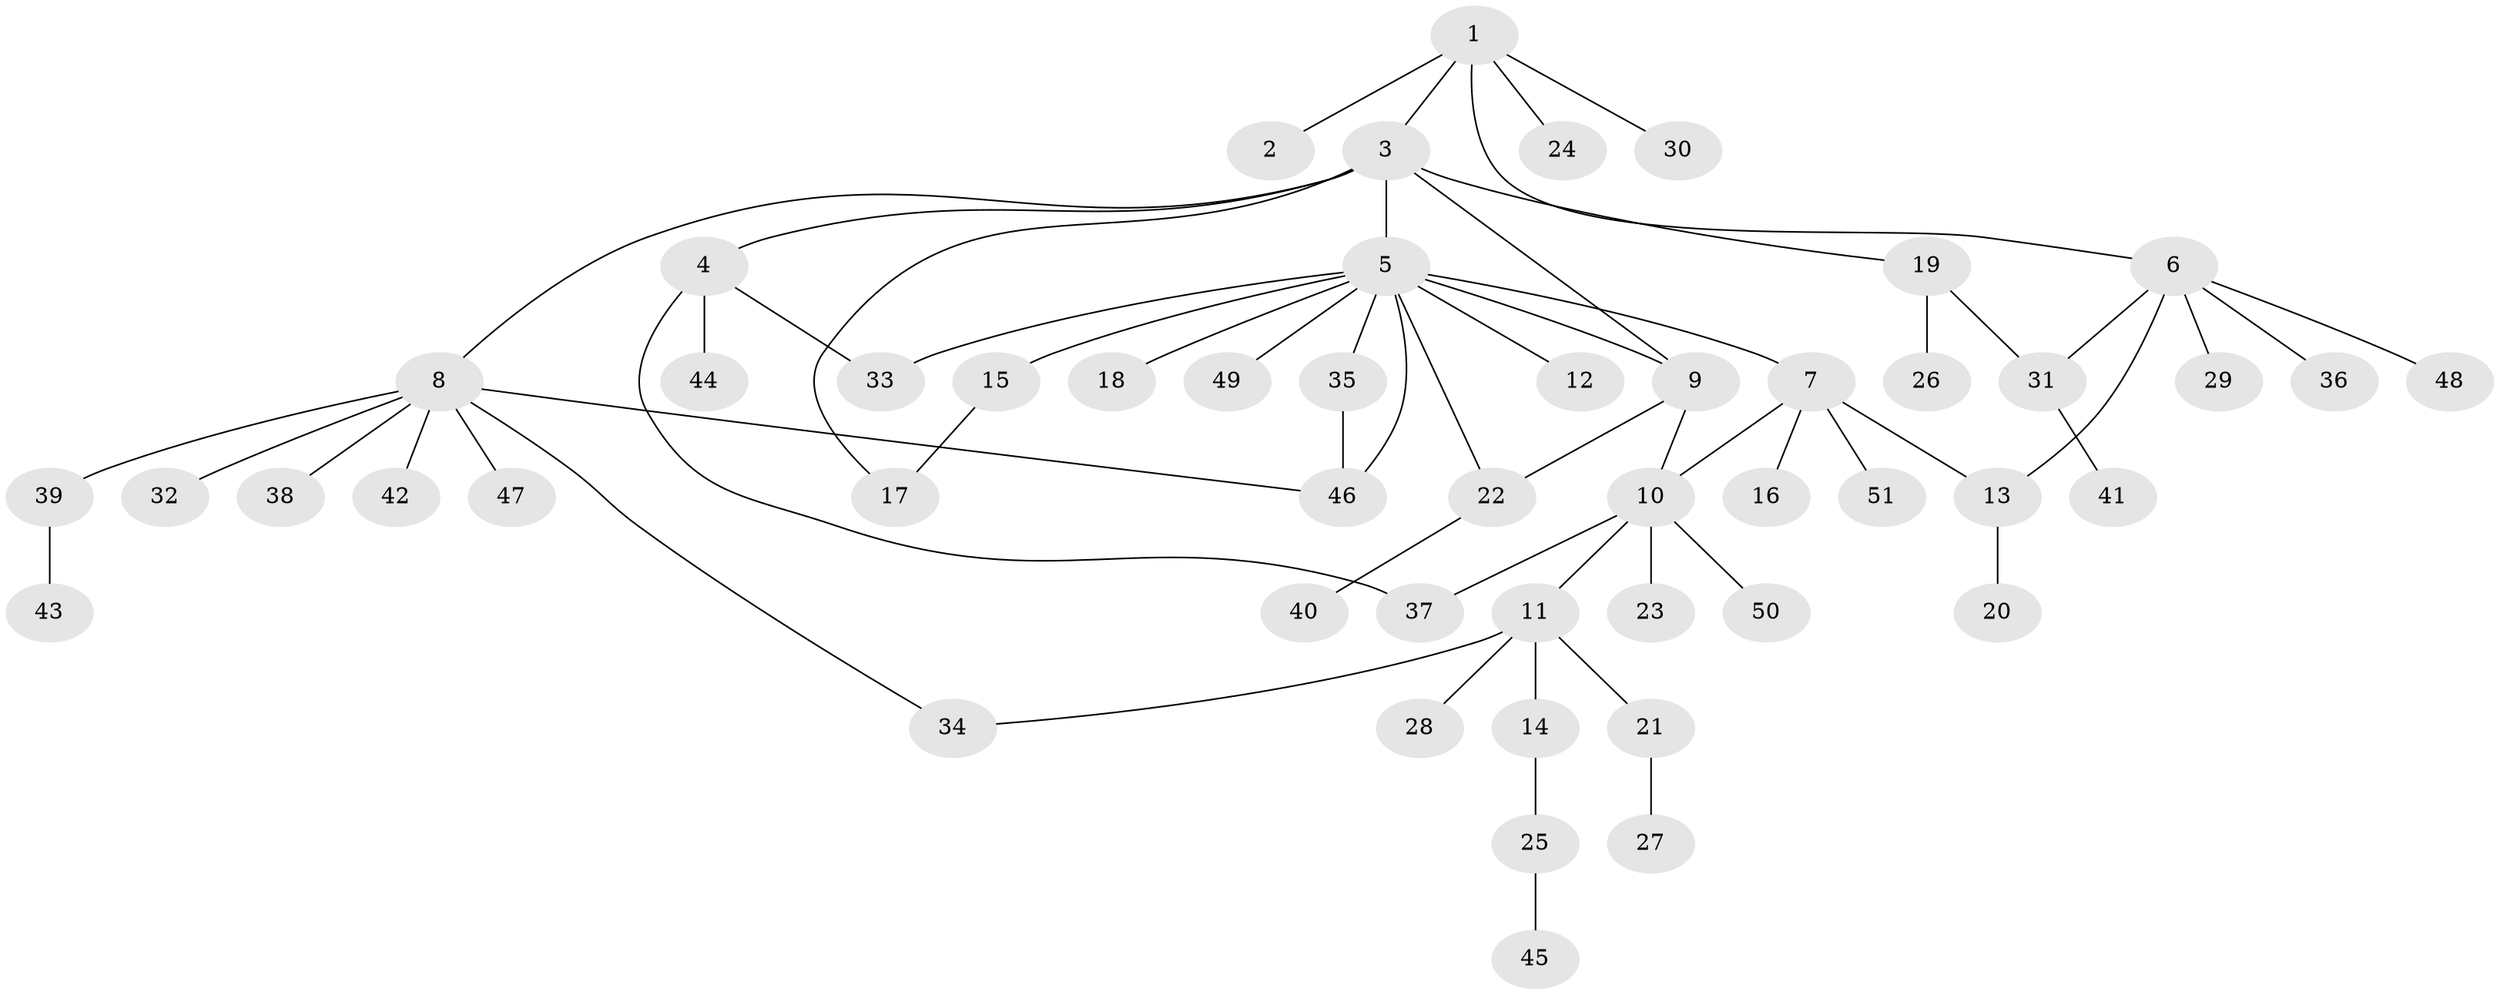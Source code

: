 // coarse degree distribution, {9: 0.02857142857142857, 1: 0.5428571428571428, 8: 0.02857142857142857, 3: 0.02857142857142857, 10: 0.02857142857142857, 4: 0.05714285714285714, 7: 0.02857142857142857, 5: 0.05714285714285714, 2: 0.2}
// Generated by graph-tools (version 1.1) at 2025/41/03/06/25 10:41:49]
// undirected, 51 vertices, 61 edges
graph export_dot {
graph [start="1"]
  node [color=gray90,style=filled];
  1;
  2;
  3;
  4;
  5;
  6;
  7;
  8;
  9;
  10;
  11;
  12;
  13;
  14;
  15;
  16;
  17;
  18;
  19;
  20;
  21;
  22;
  23;
  24;
  25;
  26;
  27;
  28;
  29;
  30;
  31;
  32;
  33;
  34;
  35;
  36;
  37;
  38;
  39;
  40;
  41;
  42;
  43;
  44;
  45;
  46;
  47;
  48;
  49;
  50;
  51;
  1 -- 2;
  1 -- 3;
  1 -- 6;
  1 -- 24;
  1 -- 30;
  3 -- 4;
  3 -- 5;
  3 -- 8;
  3 -- 9;
  3 -- 17;
  3 -- 19;
  4 -- 33;
  4 -- 37;
  4 -- 44;
  5 -- 7;
  5 -- 9;
  5 -- 12;
  5 -- 15;
  5 -- 18;
  5 -- 22;
  5 -- 33;
  5 -- 35;
  5 -- 46;
  5 -- 49;
  6 -- 13;
  6 -- 29;
  6 -- 31;
  6 -- 36;
  6 -- 48;
  7 -- 10;
  7 -- 13;
  7 -- 16;
  7 -- 51;
  8 -- 32;
  8 -- 34;
  8 -- 38;
  8 -- 39;
  8 -- 42;
  8 -- 46;
  8 -- 47;
  9 -- 10;
  9 -- 22;
  10 -- 11;
  10 -- 23;
  10 -- 37;
  10 -- 50;
  11 -- 14;
  11 -- 21;
  11 -- 28;
  11 -- 34;
  13 -- 20;
  14 -- 25;
  15 -- 17;
  19 -- 26;
  19 -- 31;
  21 -- 27;
  22 -- 40;
  25 -- 45;
  31 -- 41;
  35 -- 46;
  39 -- 43;
}
